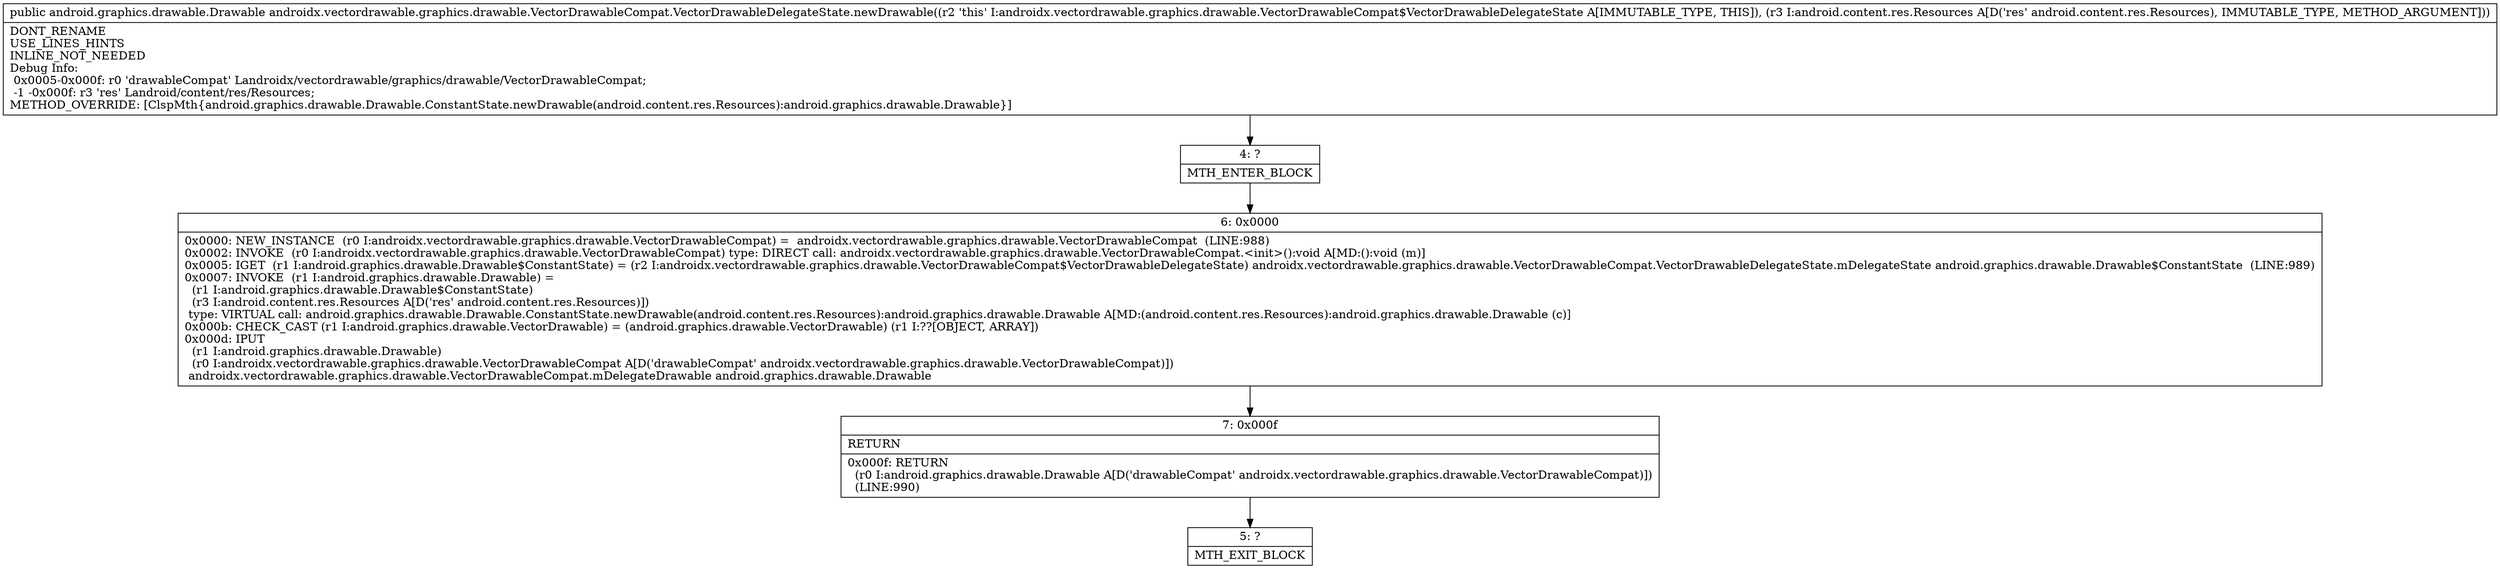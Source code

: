 digraph "CFG forandroidx.vectordrawable.graphics.drawable.VectorDrawableCompat.VectorDrawableDelegateState.newDrawable(Landroid\/content\/res\/Resources;)Landroid\/graphics\/drawable\/Drawable;" {
Node_4 [shape=record,label="{4\:\ ?|MTH_ENTER_BLOCK\l}"];
Node_6 [shape=record,label="{6\:\ 0x0000|0x0000: NEW_INSTANCE  (r0 I:androidx.vectordrawable.graphics.drawable.VectorDrawableCompat) =  androidx.vectordrawable.graphics.drawable.VectorDrawableCompat  (LINE:988)\l0x0002: INVOKE  (r0 I:androidx.vectordrawable.graphics.drawable.VectorDrawableCompat) type: DIRECT call: androidx.vectordrawable.graphics.drawable.VectorDrawableCompat.\<init\>():void A[MD:():void (m)]\l0x0005: IGET  (r1 I:android.graphics.drawable.Drawable$ConstantState) = (r2 I:androidx.vectordrawable.graphics.drawable.VectorDrawableCompat$VectorDrawableDelegateState) androidx.vectordrawable.graphics.drawable.VectorDrawableCompat.VectorDrawableDelegateState.mDelegateState android.graphics.drawable.Drawable$ConstantState  (LINE:989)\l0x0007: INVOKE  (r1 I:android.graphics.drawable.Drawable) = \l  (r1 I:android.graphics.drawable.Drawable$ConstantState)\l  (r3 I:android.content.res.Resources A[D('res' android.content.res.Resources)])\l type: VIRTUAL call: android.graphics.drawable.Drawable.ConstantState.newDrawable(android.content.res.Resources):android.graphics.drawable.Drawable A[MD:(android.content.res.Resources):android.graphics.drawable.Drawable (c)]\l0x000b: CHECK_CAST (r1 I:android.graphics.drawable.VectorDrawable) = (android.graphics.drawable.VectorDrawable) (r1 I:??[OBJECT, ARRAY]) \l0x000d: IPUT  \l  (r1 I:android.graphics.drawable.Drawable)\l  (r0 I:androidx.vectordrawable.graphics.drawable.VectorDrawableCompat A[D('drawableCompat' androidx.vectordrawable.graphics.drawable.VectorDrawableCompat)])\l androidx.vectordrawable.graphics.drawable.VectorDrawableCompat.mDelegateDrawable android.graphics.drawable.Drawable \l}"];
Node_7 [shape=record,label="{7\:\ 0x000f|RETURN\l|0x000f: RETURN  \l  (r0 I:android.graphics.drawable.Drawable A[D('drawableCompat' androidx.vectordrawable.graphics.drawable.VectorDrawableCompat)])\l  (LINE:990)\l}"];
Node_5 [shape=record,label="{5\:\ ?|MTH_EXIT_BLOCK\l}"];
MethodNode[shape=record,label="{public android.graphics.drawable.Drawable androidx.vectordrawable.graphics.drawable.VectorDrawableCompat.VectorDrawableDelegateState.newDrawable((r2 'this' I:androidx.vectordrawable.graphics.drawable.VectorDrawableCompat$VectorDrawableDelegateState A[IMMUTABLE_TYPE, THIS]), (r3 I:android.content.res.Resources A[D('res' android.content.res.Resources), IMMUTABLE_TYPE, METHOD_ARGUMENT]))  | DONT_RENAME\lUSE_LINES_HINTS\lINLINE_NOT_NEEDED\lDebug Info:\l  0x0005\-0x000f: r0 'drawableCompat' Landroidx\/vectordrawable\/graphics\/drawable\/VectorDrawableCompat;\l  \-1 \-0x000f: r3 'res' Landroid\/content\/res\/Resources;\lMETHOD_OVERRIDE: [ClspMth\{android.graphics.drawable.Drawable.ConstantState.newDrawable(android.content.res.Resources):android.graphics.drawable.Drawable\}]\l}"];
MethodNode -> Node_4;Node_4 -> Node_6;
Node_6 -> Node_7;
Node_7 -> Node_5;
}

